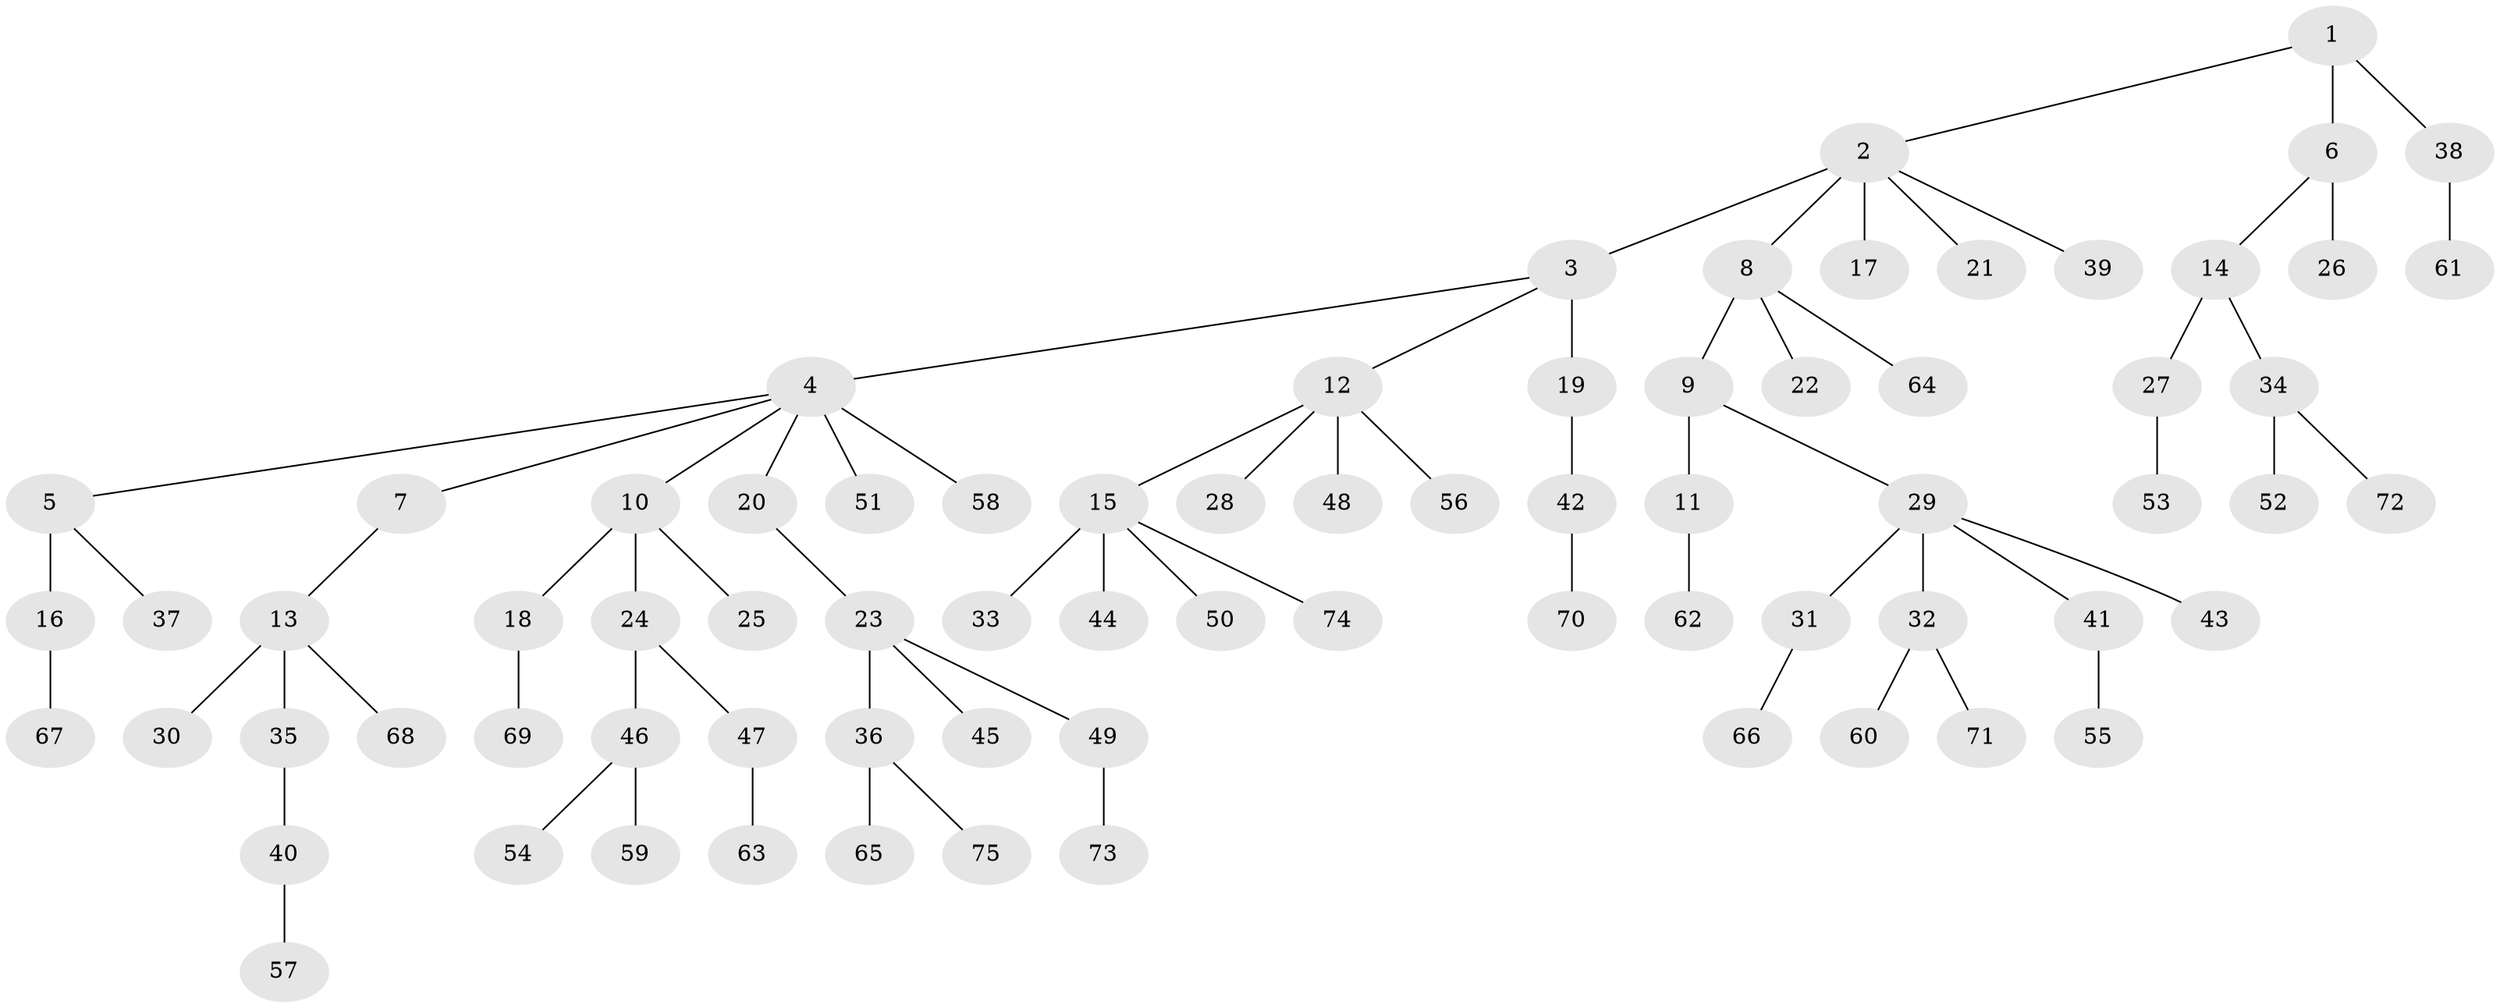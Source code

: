 // original degree distribution, {4: 0.06206896551724138, 8: 0.006896551724137931, 3: 0.1103448275862069, 7: 0.006896551724137931, 2: 0.2482758620689655, 5: 0.034482758620689655, 6: 0.020689655172413793, 1: 0.5103448275862069}
// Generated by graph-tools (version 1.1) at 2025/37/03/09/25 02:37:01]
// undirected, 75 vertices, 74 edges
graph export_dot {
graph [start="1"]
  node [color=gray90,style=filled];
  1;
  2;
  3;
  4;
  5;
  6;
  7;
  8;
  9;
  10;
  11;
  12;
  13;
  14;
  15;
  16;
  17;
  18;
  19;
  20;
  21;
  22;
  23;
  24;
  25;
  26;
  27;
  28;
  29;
  30;
  31;
  32;
  33;
  34;
  35;
  36;
  37;
  38;
  39;
  40;
  41;
  42;
  43;
  44;
  45;
  46;
  47;
  48;
  49;
  50;
  51;
  52;
  53;
  54;
  55;
  56;
  57;
  58;
  59;
  60;
  61;
  62;
  63;
  64;
  65;
  66;
  67;
  68;
  69;
  70;
  71;
  72;
  73;
  74;
  75;
  1 -- 2 [weight=1.0];
  1 -- 6 [weight=1.0];
  1 -- 38 [weight=1.0];
  2 -- 3 [weight=2.0];
  2 -- 8 [weight=1.0];
  2 -- 17 [weight=1.0];
  2 -- 21 [weight=1.0];
  2 -- 39 [weight=1.0];
  3 -- 4 [weight=1.0];
  3 -- 12 [weight=1.0];
  3 -- 19 [weight=1.0];
  4 -- 5 [weight=1.0];
  4 -- 7 [weight=1.0];
  4 -- 10 [weight=1.0];
  4 -- 20 [weight=1.0];
  4 -- 51 [weight=1.0];
  4 -- 58 [weight=2.0];
  5 -- 16 [weight=3.0];
  5 -- 37 [weight=1.0];
  6 -- 14 [weight=1.0];
  6 -- 26 [weight=3.0];
  7 -- 13 [weight=1.0];
  8 -- 9 [weight=1.0];
  8 -- 22 [weight=2.0];
  8 -- 64 [weight=1.0];
  9 -- 11 [weight=1.0];
  9 -- 29 [weight=1.0];
  10 -- 18 [weight=1.0];
  10 -- 24 [weight=1.0];
  10 -- 25 [weight=1.0];
  11 -- 62 [weight=1.0];
  12 -- 15 [weight=1.0];
  12 -- 28 [weight=1.0];
  12 -- 48 [weight=1.0];
  12 -- 56 [weight=1.0];
  13 -- 30 [weight=3.0];
  13 -- 35 [weight=1.0];
  13 -- 68 [weight=1.0];
  14 -- 27 [weight=1.0];
  14 -- 34 [weight=1.0];
  15 -- 33 [weight=1.0];
  15 -- 44 [weight=1.0];
  15 -- 50 [weight=1.0];
  15 -- 74 [weight=1.0];
  16 -- 67 [weight=1.0];
  18 -- 69 [weight=1.0];
  19 -- 42 [weight=1.0];
  20 -- 23 [weight=2.0];
  23 -- 36 [weight=1.0];
  23 -- 45 [weight=1.0];
  23 -- 49 [weight=1.0];
  24 -- 46 [weight=1.0];
  24 -- 47 [weight=1.0];
  27 -- 53 [weight=1.0];
  29 -- 31 [weight=1.0];
  29 -- 32 [weight=1.0];
  29 -- 41 [weight=1.0];
  29 -- 43 [weight=1.0];
  31 -- 66 [weight=1.0];
  32 -- 60 [weight=2.0];
  32 -- 71 [weight=1.0];
  34 -- 52 [weight=1.0];
  34 -- 72 [weight=1.0];
  35 -- 40 [weight=1.0];
  36 -- 65 [weight=1.0];
  36 -- 75 [weight=1.0];
  38 -- 61 [weight=1.0];
  40 -- 57 [weight=2.0];
  41 -- 55 [weight=3.0];
  42 -- 70 [weight=1.0];
  46 -- 54 [weight=1.0];
  46 -- 59 [weight=1.0];
  47 -- 63 [weight=1.0];
  49 -- 73 [weight=1.0];
}

